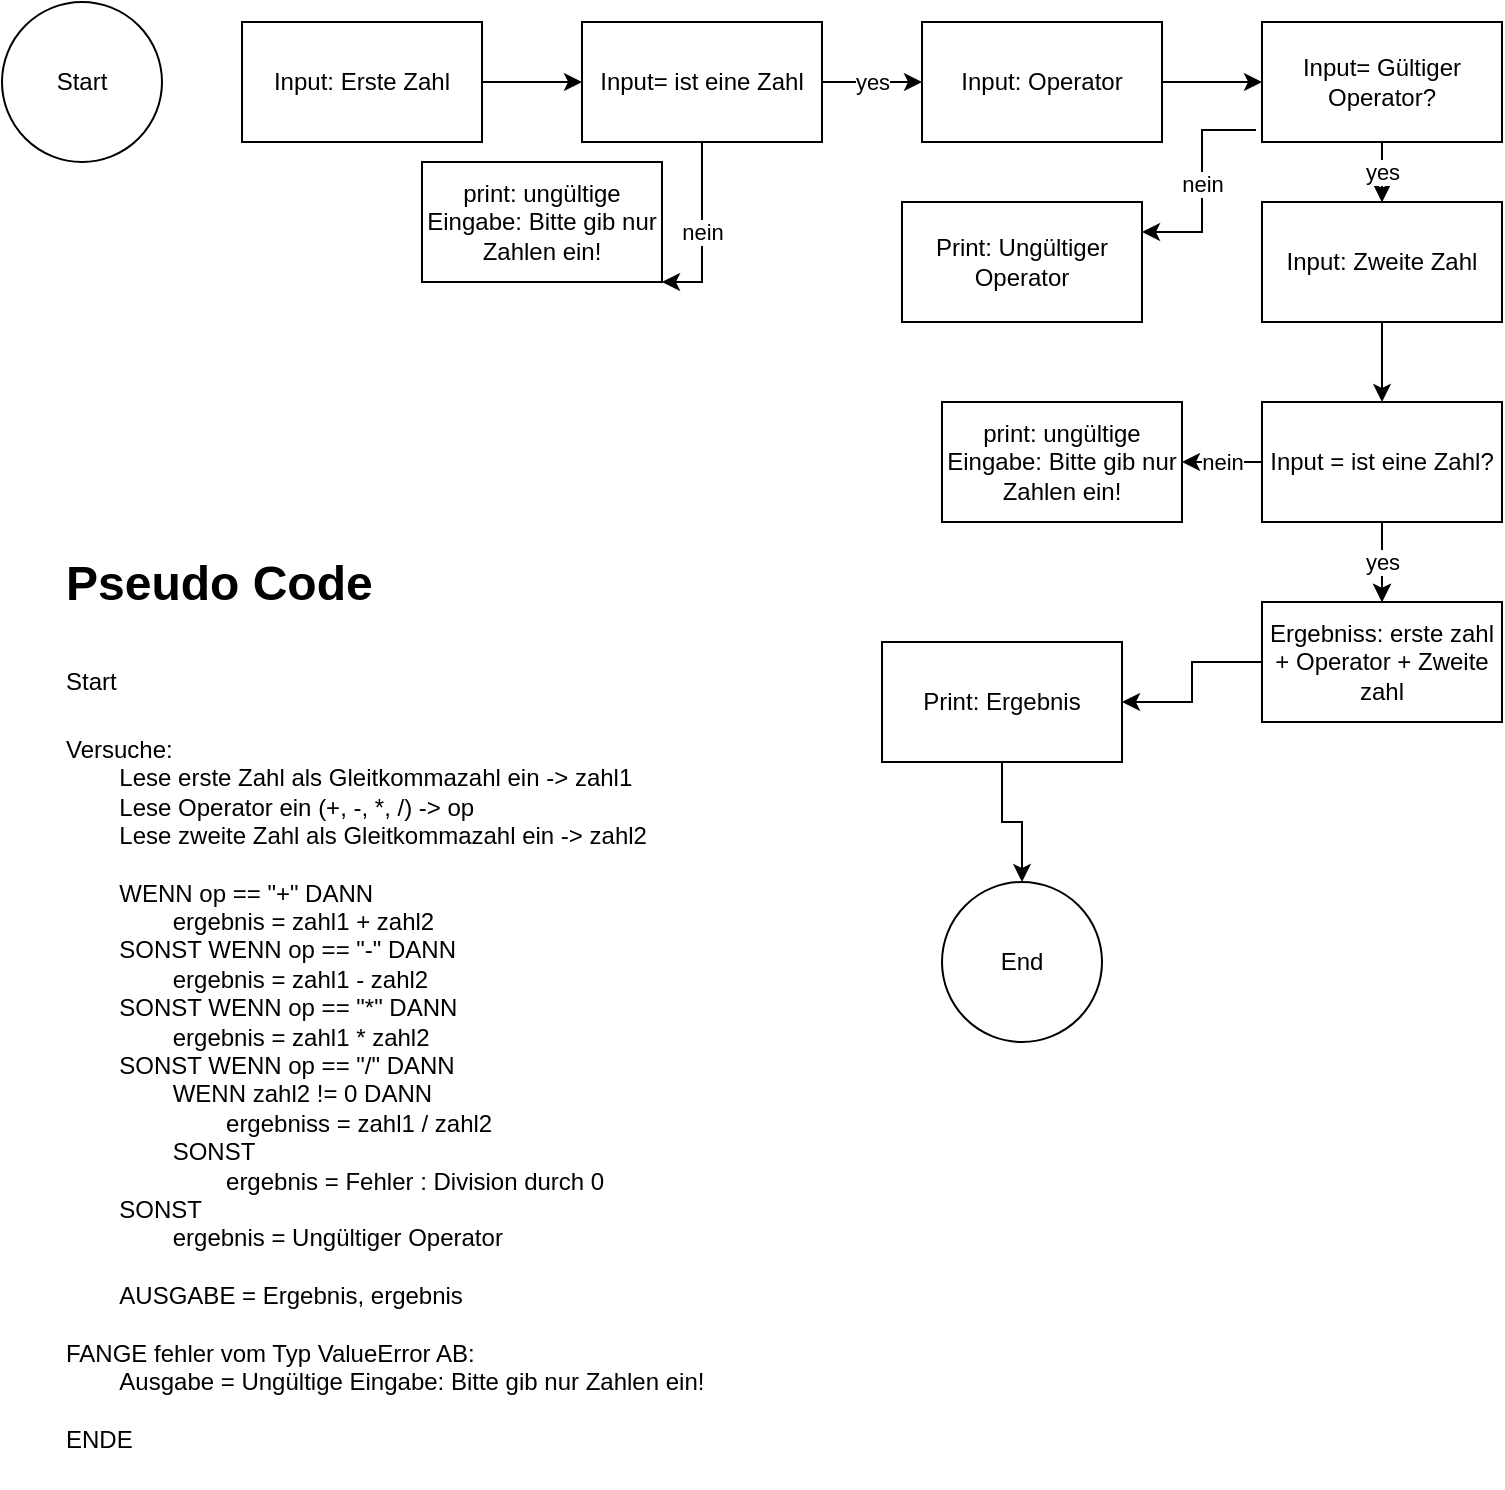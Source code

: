 <mxfile version="28.1.2">
  <diagram name="Seite-1" id="ITYOuYY_pY7eQoirEmbH">
    <mxGraphModel dx="1426" dy="841" grid="1" gridSize="10" guides="1" tooltips="1" connect="1" arrows="1" fold="1" page="1" pageScale="1" pageWidth="827" pageHeight="1169" math="0" shadow="0">
      <root>
        <mxCell id="0" />
        <mxCell id="1" parent="0" />
        <mxCell id="EgKPPMBc5HdAtLlSI2Ih-1" value="Start" style="ellipse;whiteSpace=wrap;html=1;aspect=fixed;" parent="1" vertex="1">
          <mxGeometry x="40" y="40" width="80" height="80" as="geometry" />
        </mxCell>
        <mxCell id="EgKPPMBc5HdAtLlSI2Ih-5" value="" style="edgeStyle=orthogonalEdgeStyle;rounded=0;orthogonalLoop=1;jettySize=auto;html=1;" parent="1" source="EgKPPMBc5HdAtLlSI2Ih-2" target="EgKPPMBc5HdAtLlSI2Ih-3" edge="1">
          <mxGeometry relative="1" as="geometry" />
        </mxCell>
        <mxCell id="EgKPPMBc5HdAtLlSI2Ih-2" value="Input: Erste Zahl" style="rounded=0;whiteSpace=wrap;html=1;" parent="1" vertex="1">
          <mxGeometry x="160" y="50" width="120" height="60" as="geometry" />
        </mxCell>
        <mxCell id="EgKPPMBc5HdAtLlSI2Ih-6" value="yes" style="edgeStyle=orthogonalEdgeStyle;rounded=0;orthogonalLoop=1;jettySize=auto;html=1;" parent="1" source="EgKPPMBc5HdAtLlSI2Ih-3" target="EgKPPMBc5HdAtLlSI2Ih-4" edge="1">
          <mxGeometry relative="1" as="geometry" />
        </mxCell>
        <mxCell id="EgKPPMBc5HdAtLlSI2Ih-10" value="nein" style="edgeStyle=orthogonalEdgeStyle;rounded=0;orthogonalLoop=1;jettySize=auto;html=1;" parent="1" source="EgKPPMBc5HdAtLlSI2Ih-3" edge="1">
          <mxGeometry relative="1" as="geometry">
            <mxPoint x="370" y="180.0" as="targetPoint" />
            <Array as="points">
              <mxPoint x="390" y="180" />
            </Array>
          </mxGeometry>
        </mxCell>
        <mxCell id="EgKPPMBc5HdAtLlSI2Ih-3" value="Input= ist eine Zahl" style="rounded=0;whiteSpace=wrap;html=1;" parent="1" vertex="1">
          <mxGeometry x="330" y="50" width="120" height="60" as="geometry" />
        </mxCell>
        <mxCell id="EgKPPMBc5HdAtLlSI2Ih-20" value="" style="edgeStyle=orthogonalEdgeStyle;rounded=0;orthogonalLoop=1;jettySize=auto;html=1;" parent="1" source="EgKPPMBc5HdAtLlSI2Ih-4" target="EgKPPMBc5HdAtLlSI2Ih-11" edge="1">
          <mxGeometry relative="1" as="geometry" />
        </mxCell>
        <mxCell id="EgKPPMBc5HdAtLlSI2Ih-4" value="Input: Operator" style="rounded=0;whiteSpace=wrap;html=1;" parent="1" vertex="1">
          <mxGeometry x="500" y="50" width="120" height="60" as="geometry" />
        </mxCell>
        <mxCell id="EgKPPMBc5HdAtLlSI2Ih-7" value="print: ungültige Eingabe: Bitte gib nur Zahlen ein!" style="rounded=0;whiteSpace=wrap;html=1;" parent="1" vertex="1">
          <mxGeometry x="250" y="120" width="120" height="60" as="geometry" />
        </mxCell>
        <mxCell id="EgKPPMBc5HdAtLlSI2Ih-17" style="edgeStyle=orthogonalEdgeStyle;rounded=0;orthogonalLoop=1;jettySize=auto;html=1;entryX=0.5;entryY=0;entryDx=0;entryDy=0;" parent="1" source="EgKPPMBc5HdAtLlSI2Ih-11" target="EgKPPMBc5HdAtLlSI2Ih-15" edge="1">
          <mxGeometry relative="1" as="geometry" />
        </mxCell>
        <mxCell id="EgKPPMBc5HdAtLlSI2Ih-18" value="nein" style="edgeStyle=orthogonalEdgeStyle;rounded=0;orthogonalLoop=1;jettySize=auto;html=1;entryX=1;entryY=0.25;entryDx=0;entryDy=0;exitX=-0.025;exitY=0.9;exitDx=0;exitDy=0;exitPerimeter=0;" parent="1" source="EgKPPMBc5HdAtLlSI2Ih-11" target="EgKPPMBc5HdAtLlSI2Ih-12" edge="1">
          <mxGeometry relative="1" as="geometry" />
        </mxCell>
        <mxCell id="EgKPPMBc5HdAtLlSI2Ih-21" value="yes" style="edgeStyle=orthogonalEdgeStyle;rounded=0;orthogonalLoop=1;jettySize=auto;html=1;" parent="1" source="EgKPPMBc5HdAtLlSI2Ih-11" target="EgKPPMBc5HdAtLlSI2Ih-15" edge="1">
          <mxGeometry relative="1" as="geometry" />
        </mxCell>
        <mxCell id="EgKPPMBc5HdAtLlSI2Ih-11" value="Input= Gültiger Operator?" style="rounded=0;whiteSpace=wrap;html=1;" parent="1" vertex="1">
          <mxGeometry x="670" y="50" width="120" height="60" as="geometry" />
        </mxCell>
        <mxCell id="EgKPPMBc5HdAtLlSI2Ih-12" value="Print: Ungültiger Operator" style="rounded=0;whiteSpace=wrap;html=1;" parent="1" vertex="1">
          <mxGeometry x="490" y="140" width="120" height="60" as="geometry" />
        </mxCell>
        <mxCell id="EgKPPMBc5HdAtLlSI2Ih-23" value="" style="edgeStyle=orthogonalEdgeStyle;rounded=0;orthogonalLoop=1;jettySize=auto;html=1;" parent="1" source="EgKPPMBc5HdAtLlSI2Ih-15" target="EgKPPMBc5HdAtLlSI2Ih-22" edge="1">
          <mxGeometry relative="1" as="geometry" />
        </mxCell>
        <mxCell id="EgKPPMBc5HdAtLlSI2Ih-15" value="Input: Zweite Zahl" style="rounded=0;whiteSpace=wrap;html=1;" parent="1" vertex="1">
          <mxGeometry x="670" y="140" width="120" height="60" as="geometry" />
        </mxCell>
        <mxCell id="EgKPPMBc5HdAtLlSI2Ih-26" value="nein" style="edgeStyle=orthogonalEdgeStyle;rounded=0;orthogonalLoop=1;jettySize=auto;html=1;" parent="1" source="EgKPPMBc5HdAtLlSI2Ih-22" target="EgKPPMBc5HdAtLlSI2Ih-24" edge="1">
          <mxGeometry relative="1" as="geometry" />
        </mxCell>
        <mxCell id="EgKPPMBc5HdAtLlSI2Ih-27" value="" style="edgeStyle=orthogonalEdgeStyle;rounded=0;orthogonalLoop=1;jettySize=auto;html=1;" parent="1" source="EgKPPMBc5HdAtLlSI2Ih-22" target="EgKPPMBc5HdAtLlSI2Ih-25" edge="1">
          <mxGeometry relative="1" as="geometry" />
        </mxCell>
        <mxCell id="EgKPPMBc5HdAtLlSI2Ih-28" value="yes" style="edgeStyle=orthogonalEdgeStyle;rounded=0;orthogonalLoop=1;jettySize=auto;html=1;" parent="1" source="EgKPPMBc5HdAtLlSI2Ih-22" target="EgKPPMBc5HdAtLlSI2Ih-25" edge="1">
          <mxGeometry relative="1" as="geometry" />
        </mxCell>
        <mxCell id="EgKPPMBc5HdAtLlSI2Ih-22" value="Input = ist eine Zahl?" style="rounded=0;whiteSpace=wrap;html=1;" parent="1" vertex="1">
          <mxGeometry x="670" y="240" width="120" height="60" as="geometry" />
        </mxCell>
        <mxCell id="EgKPPMBc5HdAtLlSI2Ih-24" value="&lt;div&gt;&lt;span style=&quot;color: rgb(0, 0, 0); font-family: Helvetica; font-size: 12px; font-style: normal; font-variant-ligatures: normal; font-variant-caps: normal; font-weight: 400; letter-spacing: normal; orphans: 2; text-align: center; text-indent: 0px; text-transform: none; widows: 2; word-spacing: 0px; -webkit-text-stroke-width: 0px; white-space: normal; background-color: rgb(236, 236, 236); text-decoration-thickness: initial; text-decoration-style: initial; text-decoration-color: initial; display: inline !important; float: none;&quot;&gt;&lt;br&gt;&lt;/span&gt;&lt;/div&gt;&lt;span style=&quot;color: rgb(0, 0, 0); font-family: Helvetica; font-size: 12px; font-style: normal; font-variant-ligatures: normal; font-variant-caps: normal; font-weight: 400; letter-spacing: normal; orphans: 2; text-align: center; text-indent: 0px; text-transform: none; widows: 2; word-spacing: 0px; -webkit-text-stroke-width: 0px; white-space: normal; text-decoration-thickness: initial; text-decoration-style: initial; text-decoration-color: initial; float: none; background-color: light-dark(#ffffff, var(--ge-dark-color, #121212)); display: inline !important;&quot;&gt;print: ungültige Eingabe: Bitte gib nur Zahlen ein!&lt;/span&gt;&lt;div&gt;&lt;br&gt;&lt;/div&gt;" style="rounded=0;whiteSpace=wrap;html=1;" parent="1" vertex="1">
          <mxGeometry x="510" y="240" width="120" height="60" as="geometry" />
        </mxCell>
        <mxCell id="7kRtzHZFMbl4iUY3xiMy-2" value="" style="edgeStyle=orthogonalEdgeStyle;rounded=0;orthogonalLoop=1;jettySize=auto;html=1;" parent="1" source="EgKPPMBc5HdAtLlSI2Ih-25" target="7kRtzHZFMbl4iUY3xiMy-1" edge="1">
          <mxGeometry relative="1" as="geometry" />
        </mxCell>
        <mxCell id="EgKPPMBc5HdAtLlSI2Ih-25" value="Ergebniss: erste zahl + Operator + Zweite zahl" style="rounded=0;whiteSpace=wrap;html=1;" parent="1" vertex="1">
          <mxGeometry x="670" y="340" width="120" height="60" as="geometry" />
        </mxCell>
        <mxCell id="EgKPPMBc5HdAtLlSI2Ih-30" value="End" style="ellipse;whiteSpace=wrap;html=1;aspect=fixed;" parent="1" vertex="1">
          <mxGeometry x="510" y="480" width="80" height="80" as="geometry" />
        </mxCell>
        <mxCell id="7kRtzHZFMbl4iUY3xiMy-3" value="" style="edgeStyle=orthogonalEdgeStyle;rounded=0;orthogonalLoop=1;jettySize=auto;html=1;" parent="1" source="7kRtzHZFMbl4iUY3xiMy-1" target="EgKPPMBc5HdAtLlSI2Ih-30" edge="1">
          <mxGeometry relative="1" as="geometry" />
        </mxCell>
        <mxCell id="7kRtzHZFMbl4iUY3xiMy-1" value="Print: Ergebnis" style="rounded=0;whiteSpace=wrap;html=1;" parent="1" vertex="1">
          <mxGeometry x="480" y="360" width="120" height="60" as="geometry" />
        </mxCell>
        <mxCell id="-4MkefHCQvGM_J21NXcM-1" value="&lt;h1 style=&quot;margin-top: 0px;&quot;&gt;&lt;span style=&quot;background-color: transparent; color: light-dark(rgb(0, 0, 0), rgb(255, 255, 255));&quot;&gt;Pseudo Code&lt;/span&gt;&lt;/h1&gt;&lt;h1 style=&quot;margin-top: 0px;&quot;&gt;&lt;span style=&quot;font-size: 12px; font-weight: 400;&quot;&gt;Start&lt;/span&gt;&lt;/h1&gt;&lt;div&gt;&lt;span style=&quot;font-size: 12px; font-weight: 400;&quot;&gt;Versuche:&lt;/span&gt;&lt;/div&gt;&lt;div&gt;&lt;span style=&quot;font-size: 12px; font-weight: 400;&quot;&gt;&lt;span style=&quot;white-space: pre;&quot;&gt;&#x9;&lt;/span&gt;Lese erste Zahl als Gleitkommazahl ein -&amp;gt; zahl1&lt;br&gt;&lt;/span&gt;&lt;/div&gt;&lt;div&gt;&lt;span style=&quot;font-size: 12px; font-weight: 400;&quot;&gt;&lt;span style=&quot;white-space: pre;&quot;&gt;&#x9;&lt;/span&gt;Lese Operator ein (+, -, *, /) -&amp;gt; op&lt;br&gt;&lt;/span&gt;&lt;/div&gt;&lt;div&gt;&lt;span style=&quot;font-size: 12px; font-weight: 400;&quot;&gt;&lt;span style=&quot;white-space: pre;&quot;&gt;&#x9;&lt;/span&gt;Lese zweite Zahl als Gleitkommazahl ein -&amp;gt; zahl2&lt;br&gt;&lt;/span&gt;&lt;/div&gt;&lt;div&gt;&lt;span style=&quot;font-size: 12px; font-weight: 400;&quot;&gt;&lt;br&gt;&lt;/span&gt;&lt;/div&gt;&lt;div&gt;&lt;span style=&quot;font-size: 12px; font-weight: 400;&quot;&gt;&lt;span style=&quot;white-space: pre;&quot;&gt;&#x9;&lt;/span&gt;WENN op == &quot;+&quot; DANN&lt;br&gt;&lt;/span&gt;&lt;/div&gt;&lt;div&gt;&lt;span style=&quot;font-size: 12px; font-weight: 400;&quot;&gt;&lt;span style=&quot;white-space: pre;&quot;&gt;&#x9;&lt;/span&gt;&lt;span style=&quot;white-space: pre;&quot;&gt;&#x9;&lt;/span&gt;ergebnis = zahl1 + zahl2&lt;br&gt;&lt;/span&gt;&lt;/div&gt;&lt;div&gt;&lt;span style=&quot;font-size: 12px; font-weight: 400;&quot;&gt;&lt;span style=&quot;white-space: pre;&quot;&gt;&#x9;&lt;/span&gt;SONST WENN op == &quot;-&quot; DANN&lt;br&gt;&lt;/span&gt;&lt;/div&gt;&lt;div&gt;&lt;span style=&quot;font-size: 12px; font-weight: 400;&quot;&gt;&lt;span style=&quot;white-space: pre;&quot;&gt;&#x9;&lt;/span&gt;&lt;span style=&quot;white-space: pre;&quot;&gt;&#x9;&lt;/span&gt;ergebnis = zahl1 - zahl2&lt;br&gt;&lt;/span&gt;&lt;/div&gt;&lt;div&gt;&lt;span style=&quot;font-size: 12px; font-weight: 400;&quot;&gt;&lt;span style=&quot;white-space: pre;&quot;&gt;&#x9;&lt;/span&gt;SONST WENN op == &quot;*&quot; DANN&lt;br&gt;&lt;/span&gt;&lt;/div&gt;&lt;div&gt;&lt;span style=&quot;font-size: 12px; font-weight: 400;&quot;&gt;&lt;span style=&quot;white-space: pre;&quot;&gt;&#x9;&lt;/span&gt;&lt;span style=&quot;white-space: pre;&quot;&gt;&#x9;&lt;/span&gt;ergebnis = zahl1 * zahl2&lt;br&gt;&lt;/span&gt;&lt;/div&gt;&lt;div&gt;&lt;span style=&quot;font-size: 12px; font-weight: 400;&quot;&gt;&lt;span style=&quot;white-space: pre;&quot;&gt;&#x9;&lt;/span&gt;SONST WENN op == &quot;/&quot; DANN&lt;br&gt;&lt;/span&gt;&lt;/div&gt;&lt;div&gt;&lt;span style=&quot;font-size: 12px; font-weight: 400;&quot;&gt;&lt;span style=&quot;white-space: pre;&quot;&gt;&#x9;&lt;/span&gt;&lt;span style=&quot;white-space: pre;&quot;&gt;&#x9;&lt;/span&gt;WENN zahl2 != 0 DANN&lt;br&gt;&lt;/span&gt;&lt;/div&gt;&lt;div&gt;&lt;span style=&quot;font-size: 12px; font-weight: 400;&quot;&gt;&lt;span style=&quot;white-space: pre;&quot;&gt;&#x9;&lt;/span&gt;&lt;span style=&quot;white-space: pre;&quot;&gt;&#x9;&lt;/span&gt;&lt;span style=&quot;white-space: pre;&quot;&gt;&#x9;&lt;/span&gt;ergebniss = zahl1 / zahl2&lt;br&gt;&lt;/span&gt;&lt;/div&gt;&lt;div&gt;&lt;span style=&quot;font-size: 12px; font-weight: 400;&quot;&gt;&lt;span style=&quot;white-space: pre;&quot;&gt;&#x9;&lt;/span&gt;&lt;span style=&quot;white-space: pre;&quot;&gt;&#x9;&lt;/span&gt;SONST&lt;br&gt;&lt;/span&gt;&lt;/div&gt;&lt;div&gt;&lt;span style=&quot;font-size: 12px; font-weight: 400;&quot;&gt;&lt;span style=&quot;white-space: pre;&quot;&gt;&#x9;&lt;/span&gt;&lt;span style=&quot;white-space: pre;&quot;&gt;&#x9;&lt;/span&gt;&lt;span style=&quot;white-space: pre;&quot;&gt;&#x9;&lt;/span&gt;ergebnis = Fehler : Division durch 0&lt;br&gt;&lt;/span&gt;&lt;/div&gt;&lt;div&gt;&lt;span style=&quot;font-size: 12px; font-weight: 400;&quot;&gt;&lt;span style=&quot;white-space: pre;&quot;&gt;&#x9;&lt;/span&gt;SONST&lt;br&gt;&lt;/span&gt;&lt;/div&gt;&lt;div&gt;&lt;span style=&quot;font-size: 12px; font-weight: 400;&quot;&gt;&lt;span style=&quot;white-space: pre;&quot;&gt;&#x9;&lt;/span&gt;&lt;span style=&quot;white-space: pre;&quot;&gt;&#x9;&lt;/span&gt;ergebnis = Ungültiger Operator&lt;br&gt;&lt;/span&gt;&lt;/div&gt;&lt;div&gt;&lt;span style=&quot;font-size: 12px; font-weight: 400;&quot;&gt;&lt;br&gt;&lt;/span&gt;&lt;/div&gt;&lt;div&gt;&lt;span style=&quot;font-size: 12px; font-weight: 400;&quot;&gt;&lt;span style=&quot;white-space: pre;&quot;&gt;&#x9;&lt;/span&gt;AUSGABE = Ergebnis, ergebnis&lt;br&gt;&lt;/span&gt;&lt;/div&gt;&lt;div&gt;&lt;span style=&quot;font-size: 12px; font-weight: 400;&quot;&gt;&lt;br&gt;&lt;/span&gt;&lt;/div&gt;&lt;div&gt;&lt;span style=&quot;font-size: 12px; font-weight: 400;&quot;&gt;FANGE fehler vom Typ ValueError AB:&lt;/span&gt;&lt;/div&gt;&lt;div&gt;&lt;span style=&quot;font-size: 12px; font-weight: 400;&quot;&gt;&lt;span style=&quot;white-space: pre;&quot;&gt;&#x9;&lt;/span&gt;Ausgabe = Ungültige Eingabe: Bitte gib nur Zahlen ein!&lt;br&gt;&lt;/span&gt;&lt;/div&gt;&lt;div&gt;&lt;span style=&quot;font-size: 12px; font-weight: 400;&quot;&gt;&lt;br&gt;&lt;/span&gt;&lt;/div&gt;&lt;div&gt;&lt;span style=&quot;font-size: 12px; font-weight: 400;&quot;&gt;ENDE&lt;/span&gt;&lt;/div&gt;" style="text;html=1;whiteSpace=wrap;overflow=hidden;rounded=0;" vertex="1" parent="1">
          <mxGeometry x="70" y="310" width="370" height="470" as="geometry" />
        </mxCell>
      </root>
    </mxGraphModel>
  </diagram>
</mxfile>
